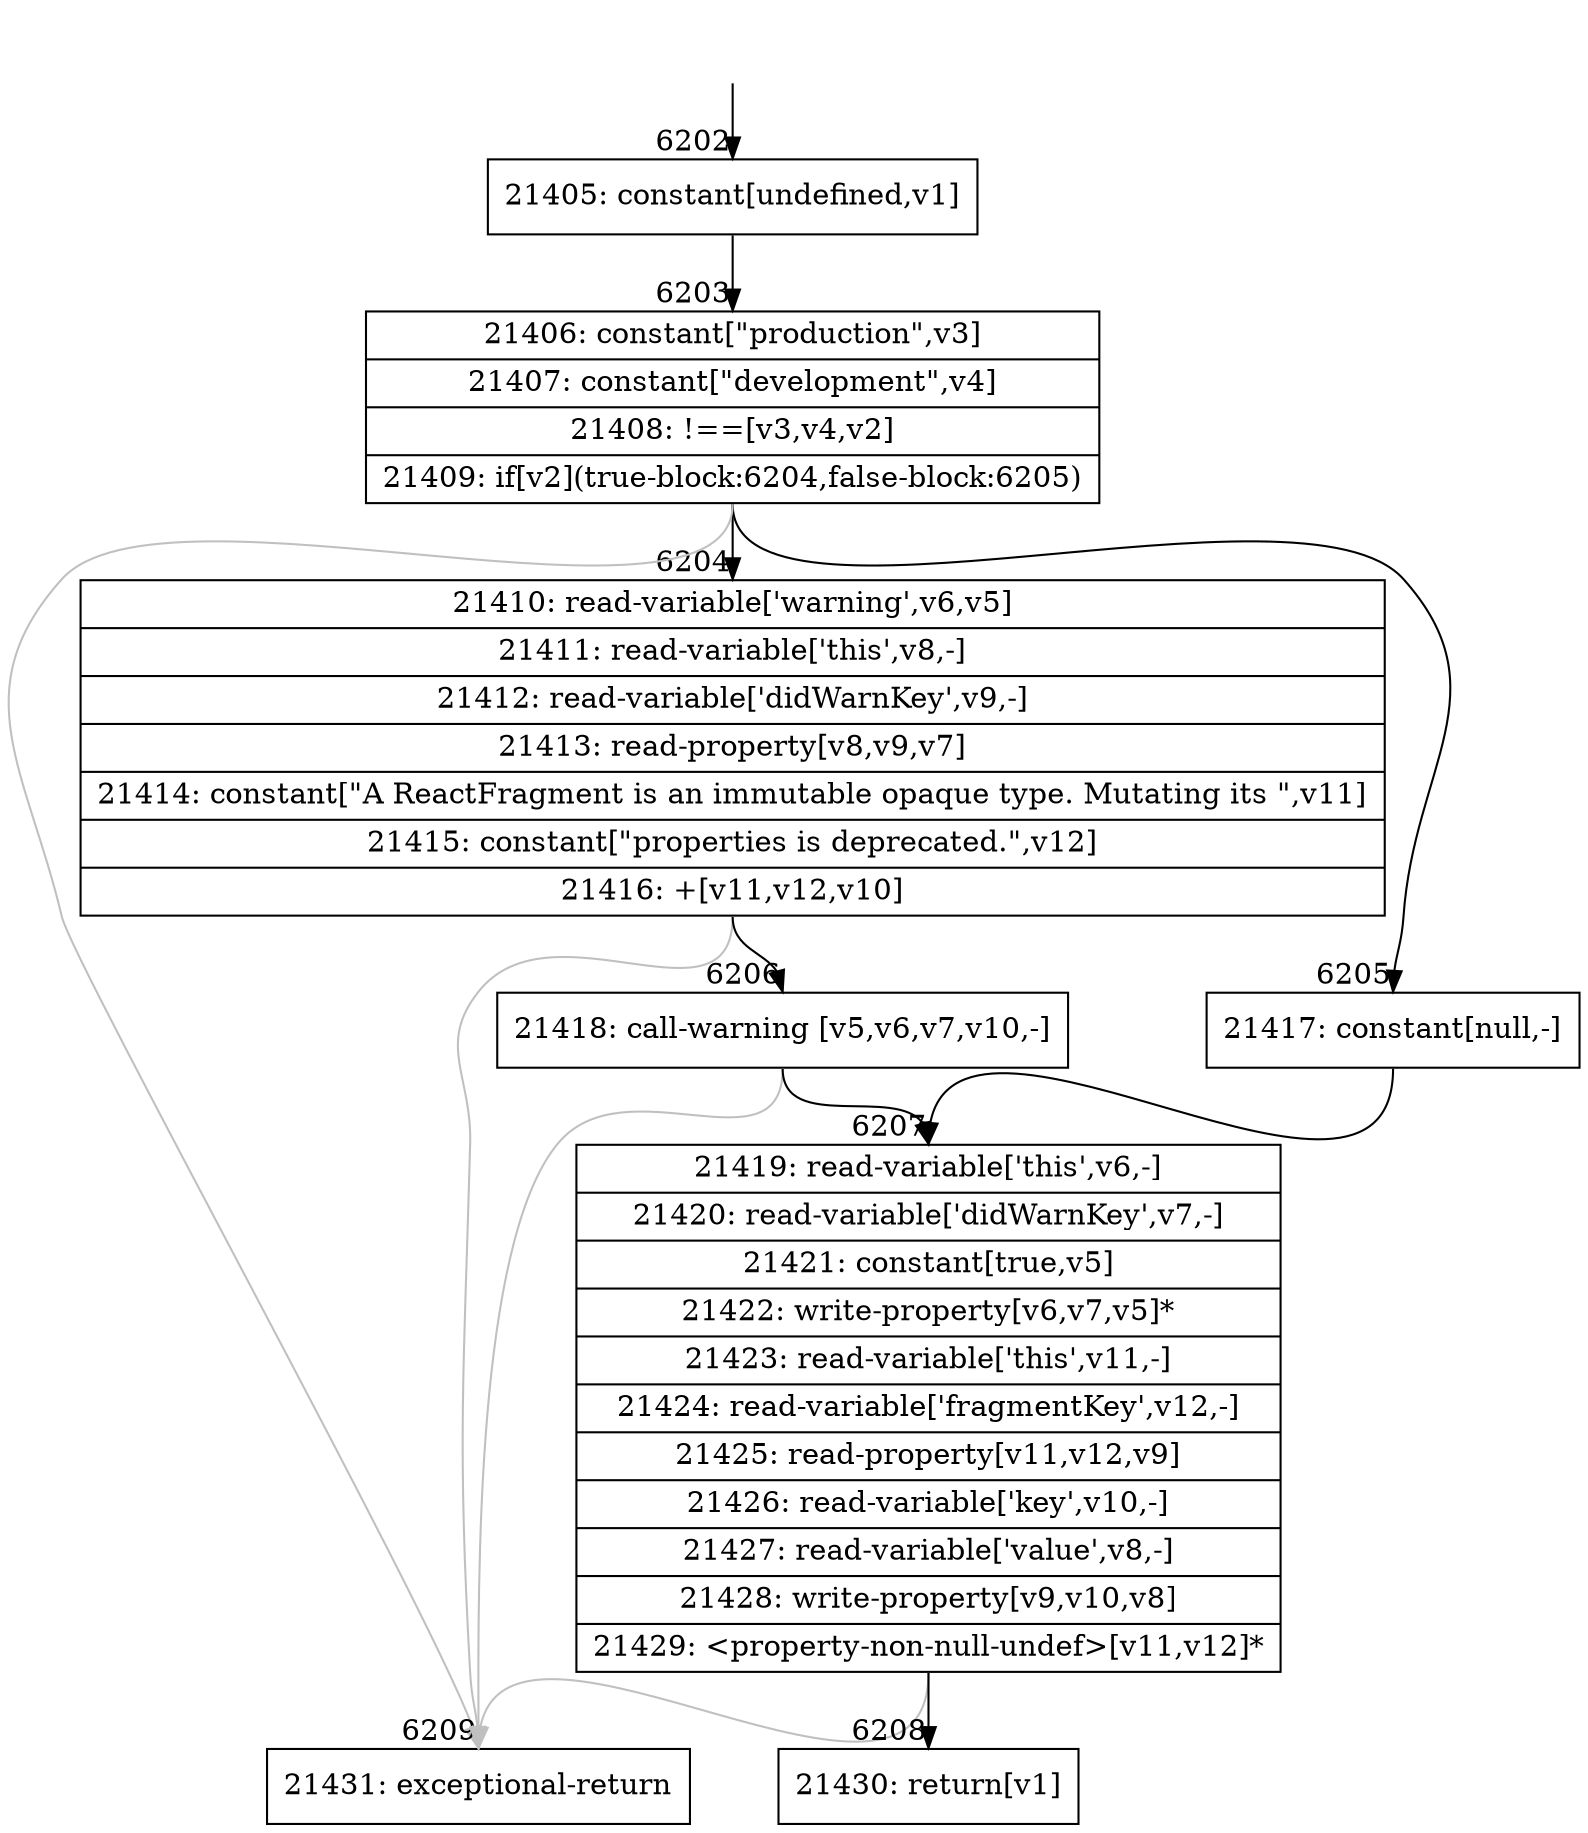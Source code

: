 digraph {
rankdir="TD"
BB_entry429[shape=none,label=""];
BB_entry429 -> BB6202 [tailport=s, headport=n, headlabel="    6202"]
BB6202 [shape=record label="{21405: constant[undefined,v1]}" ] 
BB6202 -> BB6203 [tailport=s, headport=n, headlabel="      6203"]
BB6203 [shape=record label="{21406: constant[\"production\",v3]|21407: constant[\"development\",v4]|21408: !==[v3,v4,v2]|21409: if[v2](true-block:6204,false-block:6205)}" ] 
BB6203 -> BB6204 [tailport=s, headport=n, headlabel="      6204"]
BB6203 -> BB6205 [tailport=s, headport=n, headlabel="      6205"]
BB6203 -> BB6209 [tailport=s, headport=n, color=gray, headlabel="      6209"]
BB6204 [shape=record label="{21410: read-variable['warning',v6,v5]|21411: read-variable['this',v8,-]|21412: read-variable['didWarnKey',v9,-]|21413: read-property[v8,v9,v7]|21414: constant[\"A ReactFragment is an immutable opaque type. Mutating its \",v11]|21415: constant[\"properties is deprecated.\",v12]|21416: +[v11,v12,v10]}" ] 
BB6204 -> BB6206 [tailport=s, headport=n, headlabel="      6206"]
BB6204 -> BB6209 [tailport=s, headport=n, color=gray]
BB6205 [shape=record label="{21417: constant[null,-]}" ] 
BB6205 -> BB6207 [tailport=s, headport=n, headlabel="      6207"]
BB6206 [shape=record label="{21418: call-warning [v5,v6,v7,v10,-]}" ] 
BB6206 -> BB6207 [tailport=s, headport=n]
BB6206 -> BB6209 [tailport=s, headport=n, color=gray]
BB6207 [shape=record label="{21419: read-variable['this',v6,-]|21420: read-variable['didWarnKey',v7,-]|21421: constant[true,v5]|21422: write-property[v6,v7,v5]*|21423: read-variable['this',v11,-]|21424: read-variable['fragmentKey',v12,-]|21425: read-property[v11,v12,v9]|21426: read-variable['key',v10,-]|21427: read-variable['value',v8,-]|21428: write-property[v9,v10,v8]|21429: \<property-non-null-undef\>[v11,v12]*}" ] 
BB6207 -> BB6208 [tailport=s, headport=n, headlabel="      6208"]
BB6207 -> BB6209 [tailport=s, headport=n, color=gray]
BB6208 [shape=record label="{21430: return[v1]}" ] 
BB6209 [shape=record label="{21431: exceptional-return}" ] 
//#$~ 11000
}
